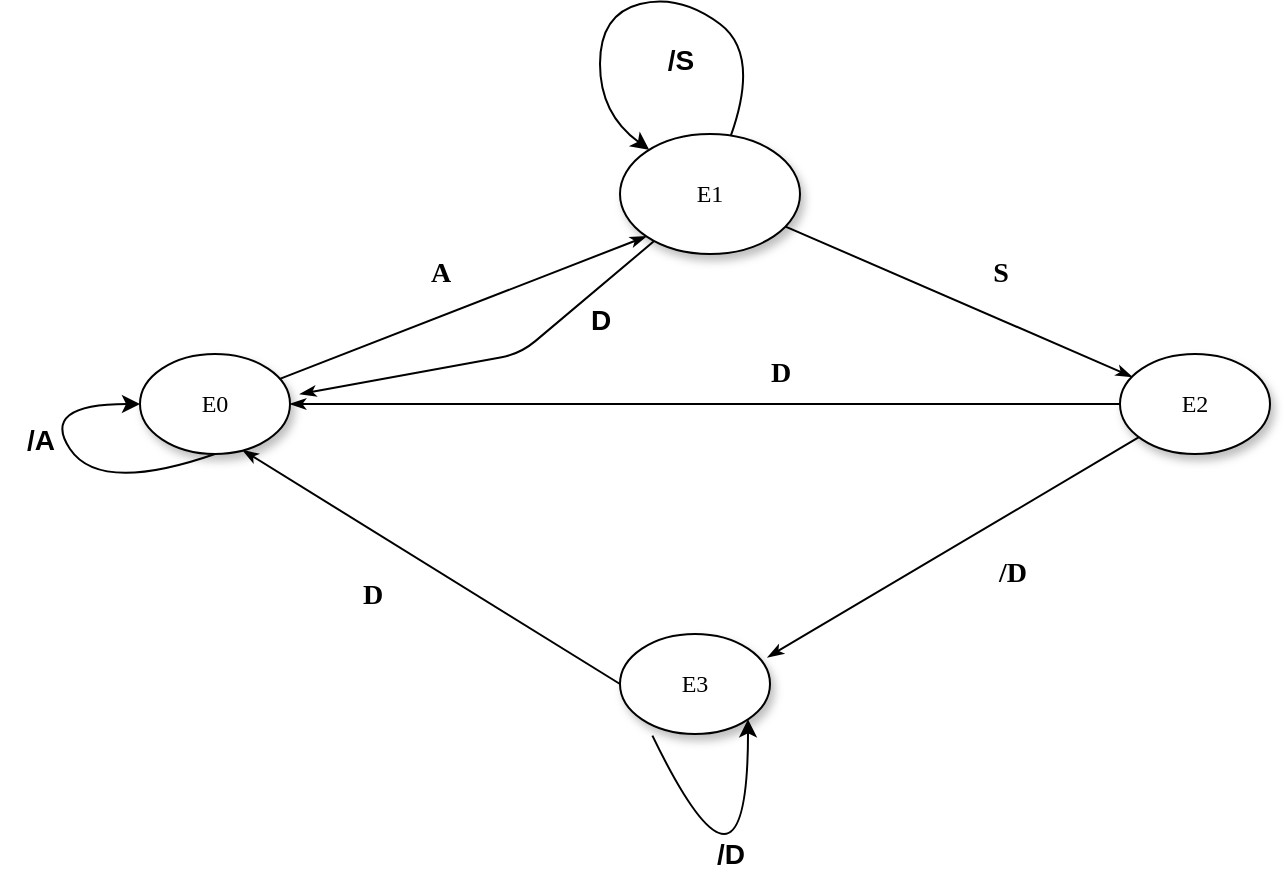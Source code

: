 <mxfile version="26.2.12">
  <diagram name="Page-1" id="42789a77-a242-8287-6e28-9cd8cfd52e62">
    <mxGraphModel dx="1044" dy="527" grid="1" gridSize="10" guides="1" tooltips="1" connect="1" arrows="1" fold="1" page="1" pageScale="1" pageWidth="1100" pageHeight="850" background="none" math="0" shadow="0">
      <root>
        <mxCell id="0" />
        <mxCell id="1" parent="0" />
        <mxCell id="1ea317790d2ca983-12" style="edgeStyle=none;rounded=1;html=1;labelBackgroundColor=none;startArrow=none;startFill=0;startSize=5;endArrow=classicThin;endFill=1;endSize=5;jettySize=auto;orthogonalLoop=1;strokeColor=#000000;strokeWidth=1;fontFamily=Verdana;fontSize=12" parent="1" source="1ea317790d2ca983-1" edge="1">
          <mxGeometry relative="1" as="geometry">
            <mxPoint x="290" y="210" as="targetPoint" />
            <Array as="points">
              <mxPoint x="400" y="190" />
            </Array>
          </mxGeometry>
        </mxCell>
        <mxCell id="1ea317790d2ca983-13" value="&lt;b&gt;&lt;font style=&quot;font-size: 14px;&quot;&gt;A&lt;/font&gt;&lt;/b&gt;" style="edgeStyle=none;rounded=1;html=1;labelBackgroundColor=none;startArrow=none;startFill=0;startSize=5;endArrow=classicThin;endFill=1;endSize=5;jettySize=auto;orthogonalLoop=1;strokeColor=#000000;strokeWidth=1;fontFamily=Verdana;fontSize=12;entryX=0;entryY=1;entryDx=0;entryDy=0;" parent="1" source="1ea317790d2ca983-9" target="1ea317790d2ca983-1" edge="1">
          <mxGeometry x="-0.048" y="20" relative="1" as="geometry">
            <mxPoint x="280" y="40" as="targetPoint" />
            <mxPoint as="offset" />
          </mxGeometry>
        </mxCell>
        <mxCell id="1ea317790d2ca983-14" value="&lt;b&gt;&lt;font style=&quot;font-size: 14px;&quot;&gt;S&lt;/font&gt;&lt;/b&gt;" style="edgeStyle=none;rounded=1;html=1;labelBackgroundColor=none;startArrow=none;startFill=0;startSize=5;endArrow=classicThin;endFill=1;endSize=5;jettySize=auto;orthogonalLoop=1;strokeColor=#000000;strokeWidth=1;fontFamily=Verdana;fontSize=12" parent="1" source="1ea317790d2ca983-1" target="1ea317790d2ca983-3" edge="1">
          <mxGeometry x="0.142" y="21" relative="1" as="geometry">
            <mxPoint as="offset" />
          </mxGeometry>
        </mxCell>
        <mxCell id="1ea317790d2ca983-1" value="E1" style="ellipse;whiteSpace=wrap;html=1;rounded=0;shadow=1;comic=0;labelBackgroundColor=none;strokeWidth=1;fontFamily=Verdana;fontSize=12;align=center;" parent="1" vertex="1">
          <mxGeometry x="450" y="80" width="90" height="60" as="geometry" />
        </mxCell>
        <mxCell id="1ea317790d2ca983-22" value="&lt;b&gt;&lt;font style=&quot;font-size: 14px;&quot;&gt;D&lt;/font&gt;&lt;/b&gt;" style="edgeStyle=none;rounded=1;html=1;labelBackgroundColor=none;startArrow=none;startFill=0;startSize=5;endArrow=classicThin;endFill=1;endSize=5;jettySize=auto;orthogonalLoop=1;strokeColor=#000000;strokeWidth=1;fontFamily=Verdana;fontSize=12;entryX=1;entryY=0.5;entryDx=0;entryDy=0;exitX=0;exitY=0.5;exitDx=0;exitDy=0;" parent="1" source="1ea317790d2ca983-3" target="1ea317790d2ca983-9" edge="1">
          <mxGeometry x="-0.181" y="-15" relative="1" as="geometry">
            <mxPoint x="571.499" y="322.39" as="targetPoint" />
            <mxPoint as="offset" />
          </mxGeometry>
        </mxCell>
        <mxCell id="1ea317790d2ca983-2" value="E3" style="ellipse;whiteSpace=wrap;html=1;rounded=0;shadow=1;comic=0;labelBackgroundColor=none;strokeWidth=1;fontFamily=Verdana;fontSize=12;align=center;" parent="1" vertex="1">
          <mxGeometry x="450" y="330" width="75" height="50" as="geometry" />
        </mxCell>
        <mxCell id="1ea317790d2ca983-15" value="&lt;b&gt;&lt;font style=&quot;font-size: 14px;&quot;&gt;/D&lt;/font&gt;&lt;/b&gt;" style="edgeStyle=none;rounded=1;html=1;labelBackgroundColor=none;startArrow=none;startFill=0;startSize=5;endArrow=classicThin;endFill=1;endSize=5;jettySize=auto;orthogonalLoop=1;strokeColor=#000000;strokeWidth=1;fontFamily=Verdana;fontSize=12;entryX=0.984;entryY=0.232;entryDx=0;entryDy=0;entryPerimeter=0;" parent="1" source="1ea317790d2ca983-3" target="1ea317790d2ca983-2" edge="1">
          <mxGeometry x="-0.172" y="27" relative="1" as="geometry">
            <mxPoint x="737.5" y="320" as="targetPoint" />
            <mxPoint as="offset" />
          </mxGeometry>
        </mxCell>
        <mxCell id="1ea317790d2ca983-3" value="&lt;span&gt;E2&lt;/span&gt;" style="ellipse;whiteSpace=wrap;html=1;rounded=0;shadow=1;comic=0;labelBackgroundColor=none;strokeWidth=1;fontFamily=Verdana;fontSize=12;align=center;" parent="1" vertex="1">
          <mxGeometry x="700" y="190" width="75" height="50" as="geometry" />
        </mxCell>
        <mxCell id="1ea317790d2ca983-19" value="&lt;b&gt;&lt;font style=&quot;font-size: 14px;&quot;&gt;D&lt;/font&gt;&lt;/b&gt;" style="edgeStyle=none;rounded=1;html=1;labelBackgroundColor=none;startArrow=none;startFill=0;startSize=5;endArrow=classicThin;endFill=1;endSize=5;jettySize=auto;orthogonalLoop=1;strokeColor=#000000;strokeWidth=1;fontFamily=Verdana;fontSize=12;exitX=0;exitY=0.5;exitDx=0;exitDy=0;entryX=0.683;entryY=0.96;entryDx=0;entryDy=0;entryPerimeter=0;" parent="1" source="1ea317790d2ca983-2" target="1ea317790d2ca983-9" edge="1">
          <mxGeometry x="0.153" y="28" relative="1" as="geometry">
            <mxPoint x="247.5" y="320" as="targetPoint" />
            <mxPoint as="offset" />
          </mxGeometry>
        </mxCell>
        <mxCell id="1ea317790d2ca983-9" value="E0" style="ellipse;whiteSpace=wrap;html=1;rounded=0;shadow=1;comic=0;labelBackgroundColor=none;strokeWidth=1;fontFamily=Verdana;fontSize=12;align=center;" parent="1" vertex="1">
          <mxGeometry x="210" y="190" width="75" height="50" as="geometry" />
        </mxCell>
        <mxCell id="nqTG9f4hrYaMe6d9v3MW-1" value="" style="curved=1;endArrow=classic;html=1;rounded=0;" edge="1" parent="1" source="1ea317790d2ca983-1" target="1ea317790d2ca983-1">
          <mxGeometry width="50" height="50" relative="1" as="geometry">
            <mxPoint x="440" y="70" as="sourcePoint" />
            <mxPoint x="490" y="20" as="targetPoint" />
            <Array as="points">
              <mxPoint x="520" y="40" />
              <mxPoint x="480" y="10" />
              <mxPoint x="440" y="20" />
              <mxPoint x="440" y="70" />
            </Array>
          </mxGeometry>
        </mxCell>
        <mxCell id="nqTG9f4hrYaMe6d9v3MW-5" value="&lt;b&gt;&lt;font style=&quot;font-size: 14px;&quot;&gt;/S&lt;/font&gt;&lt;/b&gt;" style="text;html=1;align=center;verticalAlign=middle;resizable=0;points=[];autosize=1;strokeColor=none;fillColor=none;" vertex="1" parent="1">
          <mxGeometry x="460" y="28" width="40" height="30" as="geometry" />
        </mxCell>
        <mxCell id="nqTG9f4hrYaMe6d9v3MW-6" value="&lt;b&gt;&lt;font style=&quot;font-size: 14px;&quot;&gt;D&lt;/font&gt;&lt;/b&gt;" style="text;html=1;align=center;verticalAlign=middle;resizable=0;points=[];autosize=1;strokeColor=none;fillColor=none;" vertex="1" parent="1">
          <mxGeometry x="425" y="158" width="30" height="30" as="geometry" />
        </mxCell>
        <mxCell id="nqTG9f4hrYaMe6d9v3MW-8" value="" style="curved=1;endArrow=classic;html=1;rounded=0;exitX=0.216;exitY=1.016;exitDx=0;exitDy=0;exitPerimeter=0;entryX=1;entryY=1;entryDx=0;entryDy=0;" edge="1" parent="1" source="1ea317790d2ca983-2" target="1ea317790d2ca983-2">
          <mxGeometry width="50" height="50" relative="1" as="geometry">
            <mxPoint x="480" y="438.6" as="sourcePoint" />
            <mxPoint x="531.886" y="425.0" as="targetPoint" />
            <Array as="points">
              <mxPoint x="490" y="430" />
              <mxPoint x="514" y="430" />
            </Array>
          </mxGeometry>
        </mxCell>
        <mxCell id="nqTG9f4hrYaMe6d9v3MW-10" value="" style="curved=1;endArrow=classic;html=1;rounded=0;exitX=0.5;exitY=1;exitDx=0;exitDy=0;" edge="1" parent="1" source="1ea317790d2ca983-9" target="1ea317790d2ca983-9">
          <mxGeometry width="50" height="50" relative="1" as="geometry">
            <mxPoint x="150" y="260" as="sourcePoint" />
            <mxPoint x="200" y="210" as="targetPoint" />
            <Array as="points">
              <mxPoint x="190" y="260" />
              <mxPoint x="160" y="215" />
            </Array>
          </mxGeometry>
        </mxCell>
        <mxCell id="nqTG9f4hrYaMe6d9v3MW-11" value="&lt;b&gt;&lt;font style=&quot;font-size: 14px;&quot;&gt;/A&lt;/font&gt;&lt;/b&gt;" style="text;html=1;align=center;verticalAlign=middle;resizable=0;points=[];autosize=1;strokeColor=none;fillColor=none;" vertex="1" parent="1">
          <mxGeometry x="140" y="218" width="40" height="30" as="geometry" />
        </mxCell>
        <mxCell id="nqTG9f4hrYaMe6d9v3MW-12" value="&lt;b&gt;&lt;font style=&quot;font-size: 14px;&quot;&gt;/D&lt;/font&gt;&lt;/b&gt;" style="text;html=1;align=center;verticalAlign=middle;resizable=0;points=[];autosize=1;strokeColor=none;fillColor=none;" vertex="1" parent="1">
          <mxGeometry x="485" y="425" width="40" height="30" as="geometry" />
        </mxCell>
      </root>
    </mxGraphModel>
  </diagram>
</mxfile>
